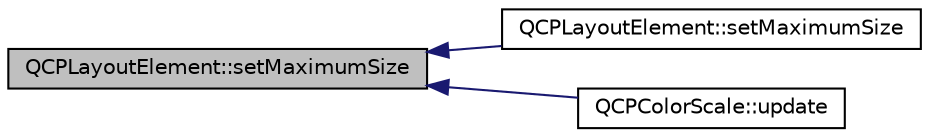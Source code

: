 digraph "QCPLayoutElement::setMaximumSize"
{
  edge [fontname="Helvetica",fontsize="10",labelfontname="Helvetica",labelfontsize="10"];
  node [fontname="Helvetica",fontsize="10",shape=record];
  rankdir="LR";
  Node179 [label="QCPLayoutElement::setMaximumSize",height=0.2,width=0.4,color="black", fillcolor="grey75", style="filled", fontcolor="black"];
  Node179 -> Node180 [dir="back",color="midnightblue",fontsize="10",style="solid",fontname="Helvetica"];
  Node180 [label="QCPLayoutElement::setMaximumSize",height=0.2,width=0.4,color="black", fillcolor="white", style="filled",URL="$d5/db3/class_q_c_p_layout_element.html#a03e0e9c48f230217c529b0819f832d84"];
  Node179 -> Node181 [dir="back",color="midnightblue",fontsize="10",style="solid",fontname="Helvetica"];
  Node181 [label="QCPColorScale::update",height=0.2,width=0.4,color="black", fillcolor="white", style="filled",URL="$da/d2b/class_q_c_p_color_scale.html#ab8f6991ac88243fc582b44b183670334"];
}
